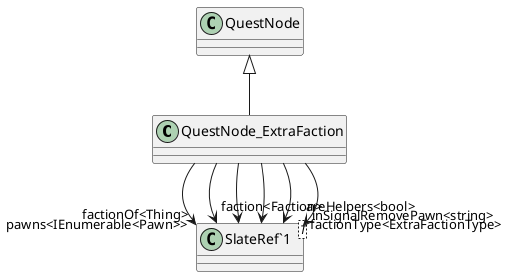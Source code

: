 @startuml
class QuestNode_ExtraFaction {
}
class "SlateRef`1"<T> {
}
QuestNode <|-- QuestNode_ExtraFaction
QuestNode_ExtraFaction --> "factionOf<Thing>" "SlateRef`1"
QuestNode_ExtraFaction --> "faction<Faction>" "SlateRef`1"
QuestNode_ExtraFaction --> "pawns<IEnumerable<Pawn>>" "SlateRef`1"
QuestNode_ExtraFaction --> "factionType<ExtraFactionType>" "SlateRef`1"
QuestNode_ExtraFaction --> "areHelpers<bool>" "SlateRef`1"
QuestNode_ExtraFaction --> "inSignalRemovePawn<string>" "SlateRef`1"
@enduml
